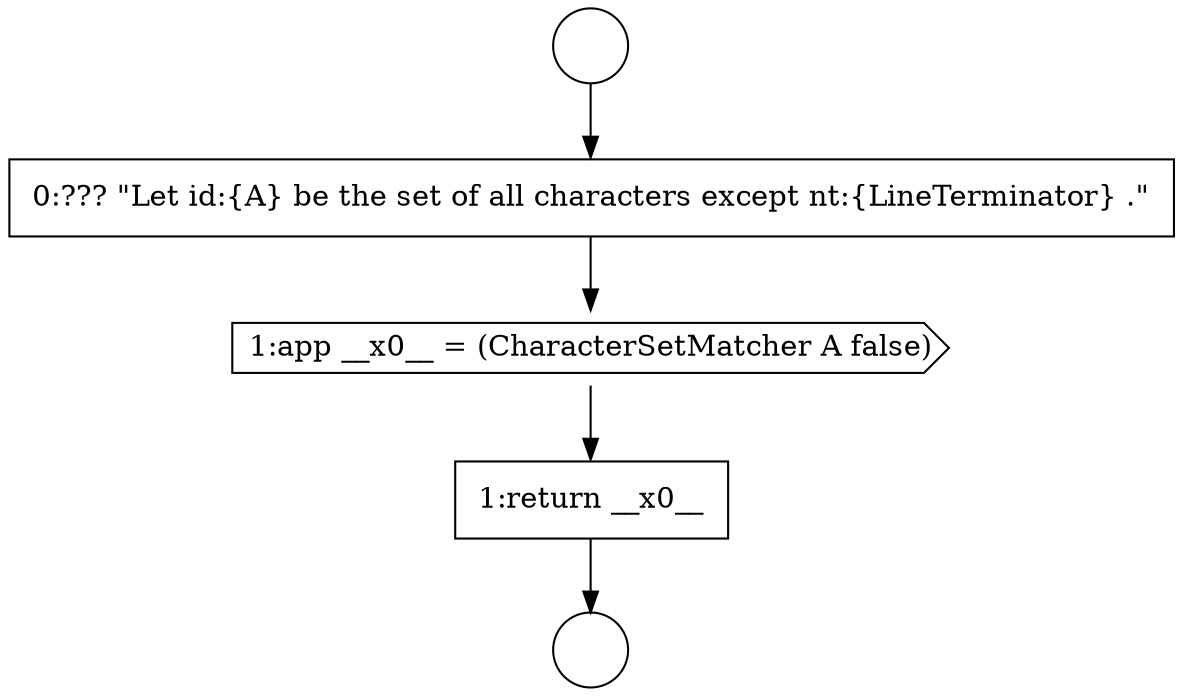 digraph {
  node12383 [shape=circle label=" " color="black" fillcolor="white" style=filled]
  node12385 [shape=cds, label=<<font color="black">1:app __x0__ = (CharacterSetMatcher A false)</font>> color="black" fillcolor="white" style=filled]
  node12382 [shape=circle label=" " color="black" fillcolor="white" style=filled]
  node12386 [shape=none, margin=0, label=<<font color="black">
    <table border="0" cellborder="1" cellspacing="0" cellpadding="10">
      <tr><td align="left">1:return __x0__</td></tr>
    </table>
  </font>> color="black" fillcolor="white" style=filled]
  node12384 [shape=none, margin=0, label=<<font color="black">
    <table border="0" cellborder="1" cellspacing="0" cellpadding="10">
      <tr><td align="left">0:??? &quot;Let id:{A} be the set of all characters except nt:{LineTerminator} .&quot;</td></tr>
    </table>
  </font>> color="black" fillcolor="white" style=filled]
  node12382 -> node12384 [ color="black"]
  node12384 -> node12385 [ color="black"]
  node12385 -> node12386 [ color="black"]
  node12386 -> node12383 [ color="black"]
}
